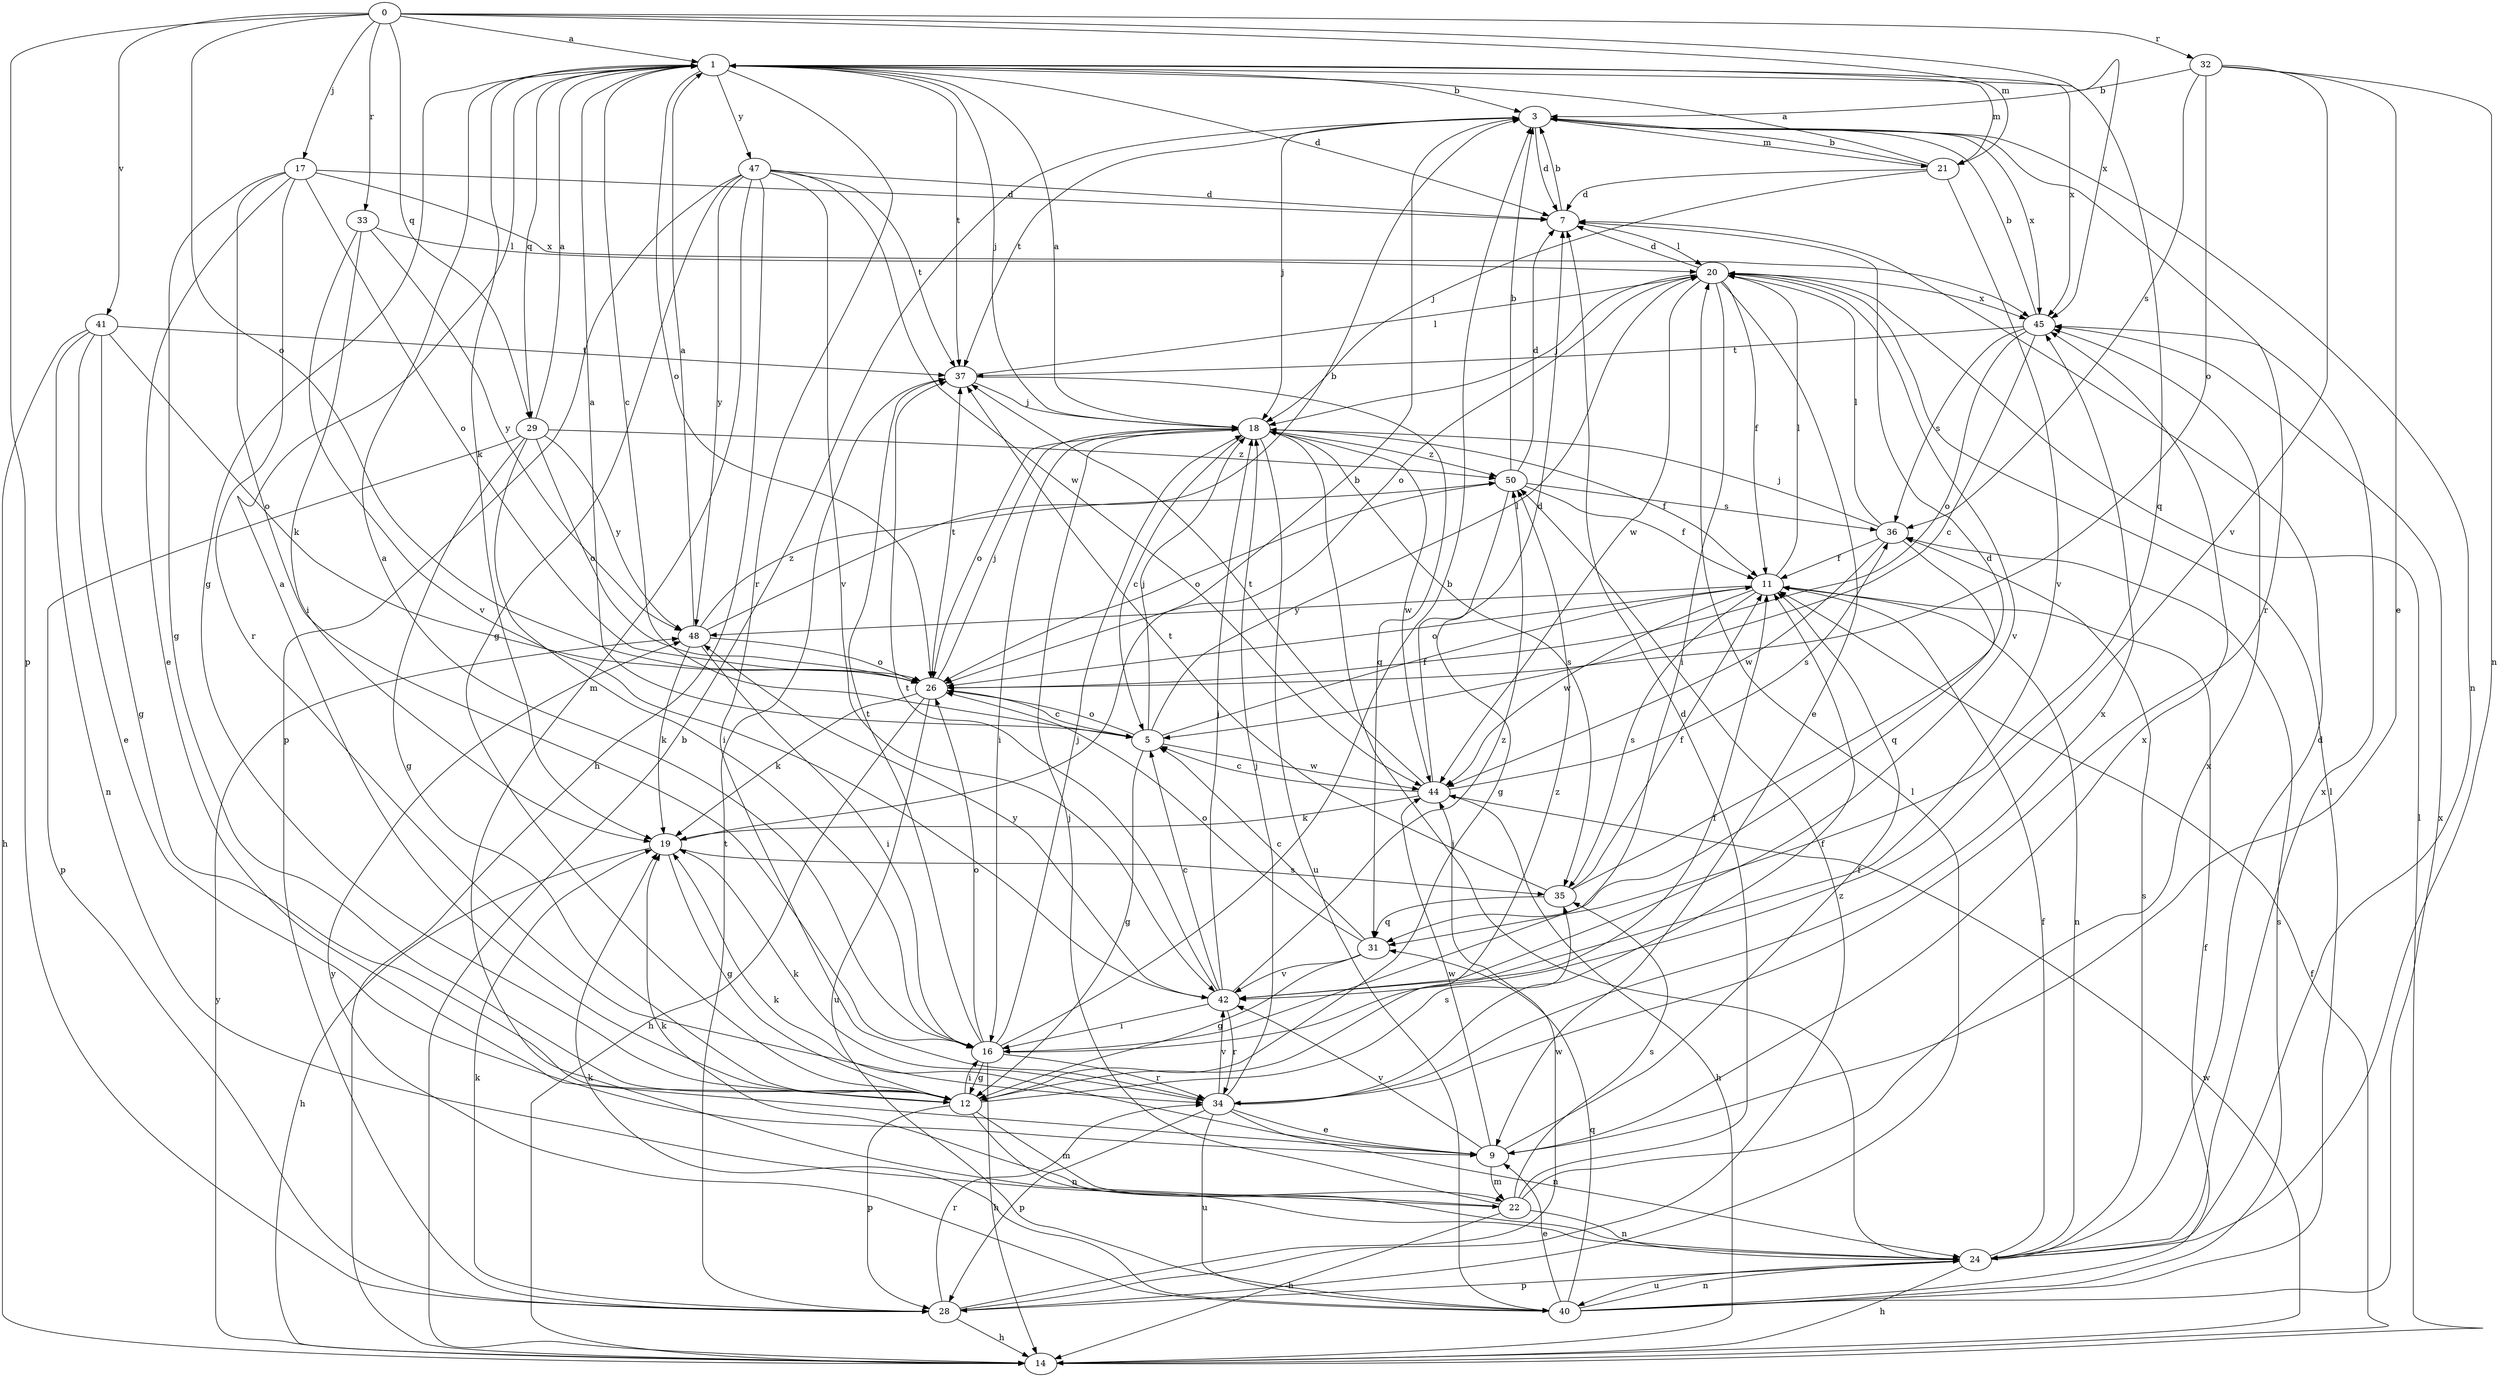 strict digraph  {
0;
1;
3;
5;
7;
9;
11;
12;
14;
16;
17;
18;
19;
20;
21;
22;
24;
26;
28;
29;
31;
32;
33;
34;
35;
36;
37;
40;
41;
42;
44;
45;
47;
48;
50;
0 -> 1  [label=a];
0 -> 17  [label=j];
0 -> 21  [label=m];
0 -> 26  [label=o];
0 -> 28  [label=p];
0 -> 29  [label=q];
0 -> 32  [label=r];
0 -> 33  [label=r];
0 -> 41  [label=v];
0 -> 45  [label=x];
1 -> 3  [label=b];
1 -> 5  [label=c];
1 -> 7  [label=d];
1 -> 12  [label=g];
1 -> 18  [label=j];
1 -> 19  [label=k];
1 -> 21  [label=m];
1 -> 26  [label=o];
1 -> 29  [label=q];
1 -> 31  [label=q];
1 -> 34  [label=r];
1 -> 37  [label=t];
1 -> 45  [label=x];
1 -> 47  [label=y];
3 -> 7  [label=d];
3 -> 18  [label=j];
3 -> 21  [label=m];
3 -> 24  [label=n];
3 -> 34  [label=r];
3 -> 37  [label=t];
3 -> 45  [label=x];
5 -> 1  [label=a];
5 -> 11  [label=f];
5 -> 12  [label=g];
5 -> 18  [label=j];
5 -> 20  [label=l];
5 -> 26  [label=o];
5 -> 44  [label=w];
7 -> 3  [label=b];
7 -> 20  [label=l];
9 -> 11  [label=f];
9 -> 19  [label=k];
9 -> 22  [label=m];
9 -> 42  [label=v];
9 -> 44  [label=w];
9 -> 45  [label=x];
11 -> 20  [label=l];
11 -> 24  [label=n];
11 -> 26  [label=o];
11 -> 35  [label=s];
11 -> 44  [label=w];
11 -> 48  [label=y];
12 -> 1  [label=a];
12 -> 16  [label=i];
12 -> 22  [label=m];
12 -> 24  [label=n];
12 -> 28  [label=p];
12 -> 35  [label=s];
12 -> 50  [label=z];
14 -> 3  [label=b];
14 -> 11  [label=f];
14 -> 20  [label=l];
14 -> 44  [label=w];
14 -> 48  [label=y];
16 -> 1  [label=a];
16 -> 3  [label=b];
16 -> 11  [label=f];
16 -> 12  [label=g];
16 -> 14  [label=h];
16 -> 18  [label=j];
16 -> 26  [label=o];
16 -> 34  [label=r];
16 -> 37  [label=t];
17 -> 7  [label=d];
17 -> 9  [label=e];
17 -> 12  [label=g];
17 -> 16  [label=i];
17 -> 26  [label=o];
17 -> 34  [label=r];
17 -> 45  [label=x];
18 -> 1  [label=a];
18 -> 5  [label=c];
18 -> 11  [label=f];
18 -> 16  [label=i];
18 -> 26  [label=o];
18 -> 35  [label=s];
18 -> 40  [label=u];
18 -> 44  [label=w];
18 -> 50  [label=z];
19 -> 3  [label=b];
19 -> 12  [label=g];
19 -> 14  [label=h];
19 -> 35  [label=s];
20 -> 7  [label=d];
20 -> 9  [label=e];
20 -> 11  [label=f];
20 -> 16  [label=i];
20 -> 18  [label=j];
20 -> 26  [label=o];
20 -> 42  [label=v];
20 -> 44  [label=w];
20 -> 45  [label=x];
21 -> 1  [label=a];
21 -> 3  [label=b];
21 -> 7  [label=d];
21 -> 18  [label=j];
21 -> 42  [label=v];
22 -> 7  [label=d];
22 -> 14  [label=h];
22 -> 18  [label=j];
22 -> 19  [label=k];
22 -> 24  [label=n];
22 -> 35  [label=s];
22 -> 45  [label=x];
24 -> 7  [label=d];
24 -> 11  [label=f];
24 -> 14  [label=h];
24 -> 18  [label=j];
24 -> 28  [label=p];
24 -> 36  [label=s];
24 -> 40  [label=u];
24 -> 45  [label=x];
26 -> 5  [label=c];
26 -> 14  [label=h];
26 -> 18  [label=j];
26 -> 19  [label=k];
26 -> 37  [label=t];
26 -> 40  [label=u];
28 -> 14  [label=h];
28 -> 19  [label=k];
28 -> 20  [label=l];
28 -> 34  [label=r];
28 -> 37  [label=t];
28 -> 44  [label=w];
28 -> 50  [label=z];
29 -> 1  [label=a];
29 -> 12  [label=g];
29 -> 16  [label=i];
29 -> 26  [label=o];
29 -> 28  [label=p];
29 -> 48  [label=y];
29 -> 50  [label=z];
31 -> 5  [label=c];
31 -> 12  [label=g];
31 -> 26  [label=o];
31 -> 42  [label=v];
32 -> 3  [label=b];
32 -> 9  [label=e];
32 -> 24  [label=n];
32 -> 26  [label=o];
32 -> 36  [label=s];
32 -> 42  [label=v];
33 -> 19  [label=k];
33 -> 20  [label=l];
33 -> 42  [label=v];
33 -> 48  [label=y];
34 -> 9  [label=e];
34 -> 11  [label=f];
34 -> 18  [label=j];
34 -> 19  [label=k];
34 -> 24  [label=n];
34 -> 28  [label=p];
34 -> 40  [label=u];
34 -> 42  [label=v];
34 -> 45  [label=x];
35 -> 7  [label=d];
35 -> 11  [label=f];
35 -> 31  [label=q];
35 -> 37  [label=t];
36 -> 11  [label=f];
36 -> 18  [label=j];
36 -> 20  [label=l];
36 -> 31  [label=q];
36 -> 44  [label=w];
37 -> 18  [label=j];
37 -> 20  [label=l];
37 -> 31  [label=q];
40 -> 9  [label=e];
40 -> 11  [label=f];
40 -> 19  [label=k];
40 -> 20  [label=l];
40 -> 24  [label=n];
40 -> 31  [label=q];
40 -> 36  [label=s];
40 -> 45  [label=x];
40 -> 48  [label=y];
41 -> 9  [label=e];
41 -> 12  [label=g];
41 -> 14  [label=h];
41 -> 24  [label=n];
41 -> 26  [label=o];
41 -> 37  [label=t];
42 -> 5  [label=c];
42 -> 16  [label=i];
42 -> 18  [label=j];
42 -> 34  [label=r];
42 -> 37  [label=t];
42 -> 48  [label=y];
42 -> 50  [label=z];
44 -> 5  [label=c];
44 -> 7  [label=d];
44 -> 14  [label=h];
44 -> 19  [label=k];
44 -> 36  [label=s];
44 -> 37  [label=t];
45 -> 3  [label=b];
45 -> 5  [label=c];
45 -> 26  [label=o];
45 -> 36  [label=s];
45 -> 37  [label=t];
47 -> 7  [label=d];
47 -> 12  [label=g];
47 -> 14  [label=h];
47 -> 22  [label=m];
47 -> 28  [label=p];
47 -> 37  [label=t];
47 -> 42  [label=v];
47 -> 44  [label=w];
47 -> 48  [label=y];
48 -> 1  [label=a];
48 -> 3  [label=b];
48 -> 16  [label=i];
48 -> 19  [label=k];
48 -> 26  [label=o];
48 -> 50  [label=z];
50 -> 3  [label=b];
50 -> 7  [label=d];
50 -> 11  [label=f];
50 -> 12  [label=g];
50 -> 26  [label=o];
50 -> 36  [label=s];
}

